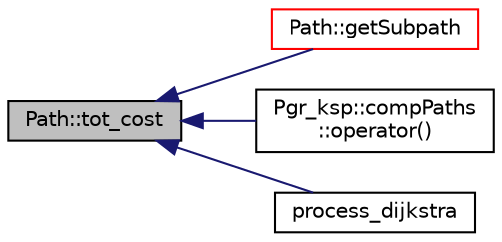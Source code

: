 digraph "Path::tot_cost"
{
  edge [fontname="Helvetica",fontsize="10",labelfontname="Helvetica",labelfontsize="10"];
  node [fontname="Helvetica",fontsize="10",shape=record];
  rankdir="LR";
  Node431 [label="Path::tot_cost",height=0.2,width=0.4,color="black", fillcolor="grey75", style="filled", fontcolor="black"];
  Node431 -> Node432 [dir="back",color="midnightblue",fontsize="10",style="solid",fontname="Helvetica"];
  Node432 [label="Path::getSubpath",height=0.2,width=0.4,color="red", fillcolor="white", style="filled",URL="$classPath.html#a6e915a3786eccd377d84a284b3152e2b"];
  Node431 -> Node434 [dir="back",color="midnightblue",fontsize="10",style="solid",fontname="Helvetica"];
  Node434 [label="Pgr_ksp::compPaths\l::operator()",height=0.2,width=0.4,color="black", fillcolor="white", style="filled",URL="$classPgr__ksp_1_1compPaths.html#ad29324a5255fcd7cfb006ac4724fb3c6"];
  Node431 -> Node446 [dir="back",color="midnightblue",fontsize="10",style="solid",fontname="Helvetica"];
  Node446 [label="process_dijkstra",height=0.2,width=0.4,color="black", fillcolor="white", style="filled",URL="$performance_2dijkstra_2dijkstra_8hpp.html#aa8fd68ac88d3fe6d7f7a3792e154f5d8"];
}
